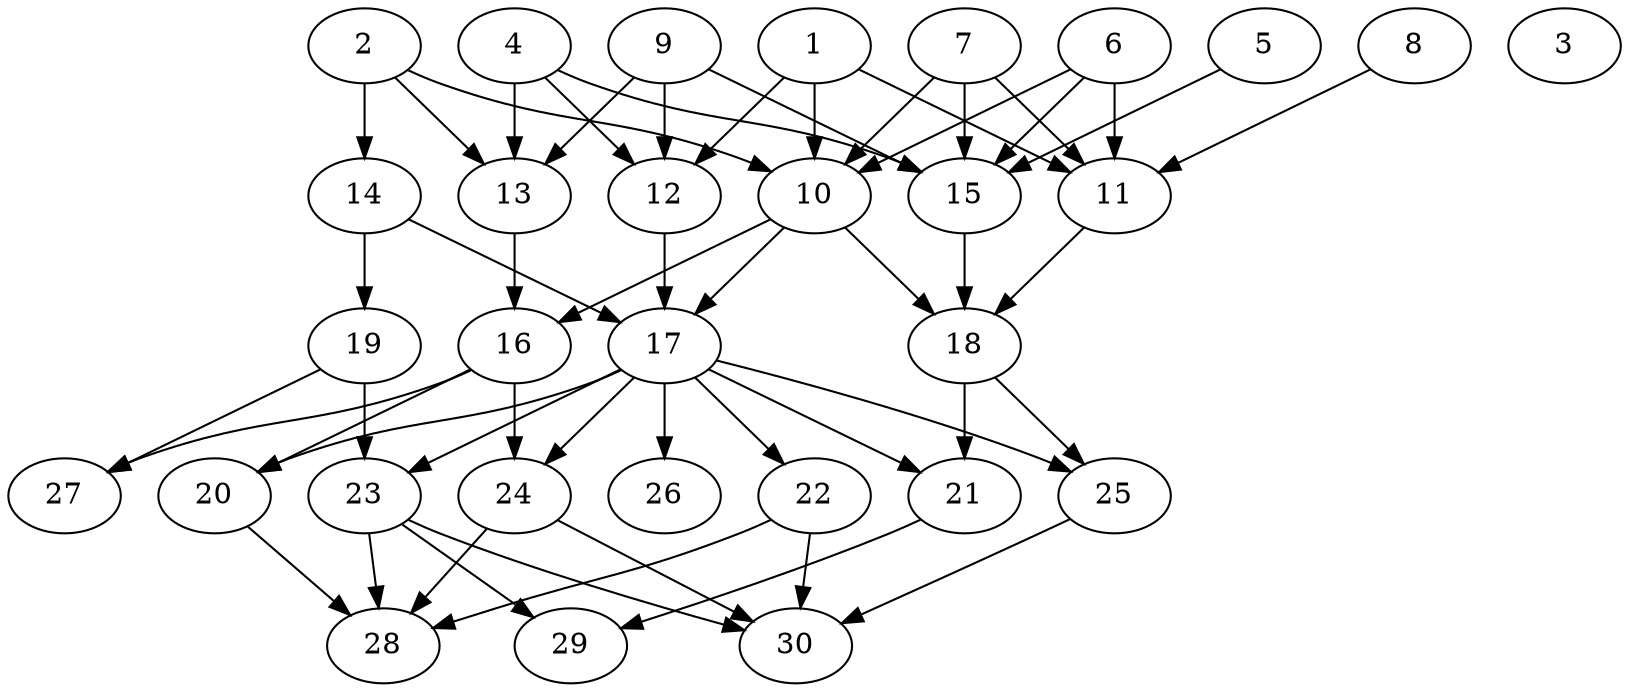 // DAG automatically generated by daggen at Tue Aug  6 16:27:24 2019
// ./daggen --dot -n 30 --ccr 0.5 --fat 0.6 --regular 0.5 --density 0.5 --mindata 5242880 --maxdata 52428800 
digraph G {
  1 [size="62042112", alpha="0.01", expect_size="31021056"] 
  1 -> 10 [size ="31021056"]
  1 -> 11 [size ="31021056"]
  1 -> 12 [size ="31021056"]
  2 [size="24610816", alpha="0.06", expect_size="12305408"] 
  2 -> 10 [size ="12305408"]
  2 -> 13 [size ="12305408"]
  2 -> 14 [size ="12305408"]
  3 [size="86788096", alpha="0.07", expect_size="43394048"] 
  4 [size="78573568", alpha="0.18", expect_size="39286784"] 
  4 -> 12 [size ="39286784"]
  4 -> 13 [size ="39286784"]
  4 -> 15 [size ="39286784"]
  5 [size="94320640", alpha="0.02", expect_size="47160320"] 
  5 -> 15 [size ="47160320"]
  6 [size="72790016", alpha="0.18", expect_size="36395008"] 
  6 -> 10 [size ="36395008"]
  6 -> 11 [size ="36395008"]
  6 -> 15 [size ="36395008"]
  7 [size="57739264", alpha="0.08", expect_size="28869632"] 
  7 -> 10 [size ="28869632"]
  7 -> 11 [size ="28869632"]
  7 -> 15 [size ="28869632"]
  8 [size="34799616", alpha="0.06", expect_size="17399808"] 
  8 -> 11 [size ="17399808"]
  9 [size="92078080", alpha="0.04", expect_size="46039040"] 
  9 -> 12 [size ="46039040"]
  9 -> 13 [size ="46039040"]
  9 -> 15 [size ="46039040"]
  10 [size="31975424", alpha="0.19", expect_size="15987712"] 
  10 -> 16 [size ="15987712"]
  10 -> 17 [size ="15987712"]
  10 -> 18 [size ="15987712"]
  11 [size="94240768", alpha="0.19", expect_size="47120384"] 
  11 -> 18 [size ="47120384"]
  12 [size="99346432", alpha="0.10", expect_size="49673216"] 
  12 -> 17 [size ="49673216"]
  13 [size="34093056", alpha="0.09", expect_size="17046528"] 
  13 -> 16 [size ="17046528"]
  14 [size="65515520", alpha="0.11", expect_size="32757760"] 
  14 -> 17 [size ="32757760"]
  14 -> 19 [size ="32757760"]
  15 [size="55674880", alpha="0.17", expect_size="27837440"] 
  15 -> 18 [size ="27837440"]
  16 [size="64108544", alpha="0.18", expect_size="32054272"] 
  16 -> 20 [size ="32054272"]
  16 -> 24 [size ="32054272"]
  16 -> 27 [size ="32054272"]
  17 [size="53659648", alpha="0.04", expect_size="26829824"] 
  17 -> 20 [size ="26829824"]
  17 -> 21 [size ="26829824"]
  17 -> 22 [size ="26829824"]
  17 -> 23 [size ="26829824"]
  17 -> 24 [size ="26829824"]
  17 -> 25 [size ="26829824"]
  17 -> 26 [size ="26829824"]
  18 [size="91181056", alpha="0.03", expect_size="45590528"] 
  18 -> 21 [size ="45590528"]
  18 -> 25 [size ="45590528"]
  19 [size="23752704", alpha="0.07", expect_size="11876352"] 
  19 -> 23 [size ="11876352"]
  19 -> 27 [size ="11876352"]
  20 [size="41113600", alpha="0.15", expect_size="20556800"] 
  20 -> 28 [size ="20556800"]
  21 [size="36521984", alpha="0.14", expect_size="18260992"] 
  21 -> 29 [size ="18260992"]
  22 [size="30324736", alpha="0.15", expect_size="15162368"] 
  22 -> 28 [size ="15162368"]
  22 -> 30 [size ="15162368"]
  23 [size="77340672", alpha="0.13", expect_size="38670336"] 
  23 -> 28 [size ="38670336"]
  23 -> 29 [size ="38670336"]
  23 -> 30 [size ="38670336"]
  24 [size="26867712", alpha="0.05", expect_size="13433856"] 
  24 -> 28 [size ="13433856"]
  24 -> 30 [size ="13433856"]
  25 [size="77537280", alpha="0.15", expect_size="38768640"] 
  25 -> 30 [size ="38768640"]
  26 [size="63897600", alpha="0.19", expect_size="31948800"] 
  27 [size="53688320", alpha="0.12", expect_size="26844160"] 
  28 [size="73662464", alpha="0.10", expect_size="36831232"] 
  29 [size="87558144", alpha="0.06", expect_size="43779072"] 
  30 [size="26572800", alpha="0.06", expect_size="13286400"] 
}

